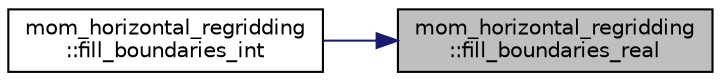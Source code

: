digraph "mom_horizontal_regridding::fill_boundaries_real"
{
 // INTERACTIVE_SVG=YES
 // LATEX_PDF_SIZE
  edge [fontname="Helvetica",fontsize="10",labelfontname="Helvetica",labelfontsize="10"];
  node [fontname="Helvetica",fontsize="10",shape=record];
  rankdir="RL";
  Node1 [label="mom_horizontal_regridding\l::fill_boundaries_real",height=0.2,width=0.4,color="black", fillcolor="grey75", style="filled", fontcolor="black",tooltip="Fill grid edges for real data."];
  Node1 -> Node2 [dir="back",color="midnightblue",fontsize="10",style="solid",fontname="Helvetica"];
  Node2 [label="mom_horizontal_regridding\l::fill_boundaries_int",height=0.2,width=0.4,color="black", fillcolor="white", style="filled",URL="$namespacemom__horizontal__regridding.html#a97e2579ce7c653f73557eb51fd632757",tooltip="Fill grid edges for integer data."];
}
